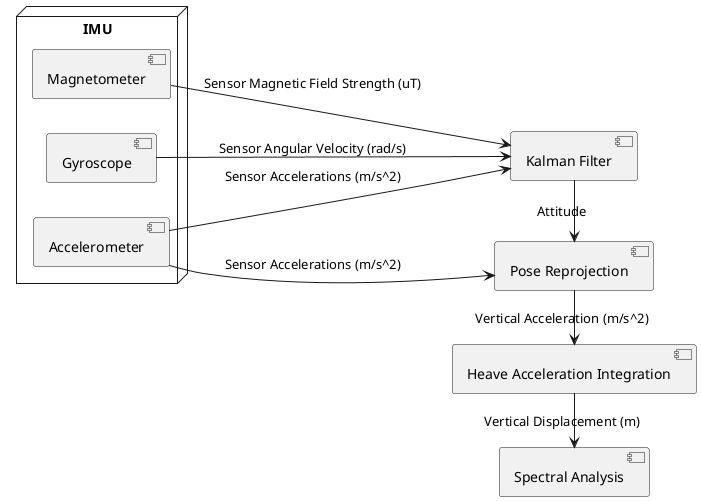 @startuml Kalman Filter Derived Heave Displacement
left to right direction

node "IMU" {
    [Magnetometer] as mag
    [Gyroscope] as gyro
    [Accelerometer] as acc
}
[Kalman Filter] as kf
[Pose Reprojection] as pose
[Heave Acceleration Integration] as haccint
[Spectral Analysis] as spectral
acc --> kf : Sensor Accelerations (m/s^2)
gyro --> kf : Sensor Angular Velocity (rad/s)
mag --> kf : Sensor Magnetic Field Strength (uT)
acc --> pose : Sensor Accelerations (m/s^2)
kf -> pose : Attitude
pose -> haccint : Vertical Acceleration (m/s^2)
haccint -> spectral : Vertical Displacement (m)
@enduml